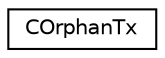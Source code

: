 digraph "Graphical Class Hierarchy"
{
 // LATEX_PDF_SIZE
  edge [fontname="Helvetica",fontsize="10",labelfontname="Helvetica",labelfontsize="10"];
  node [fontname="Helvetica",fontsize="10",shape=record];
  rankdir="LR";
  Node0 [label="COrphanTx",height=0.2,width=0.4,color="black", fillcolor="white", style="filled",URL="$struct_c_orphan_tx.html",tooltip=" "];
}
